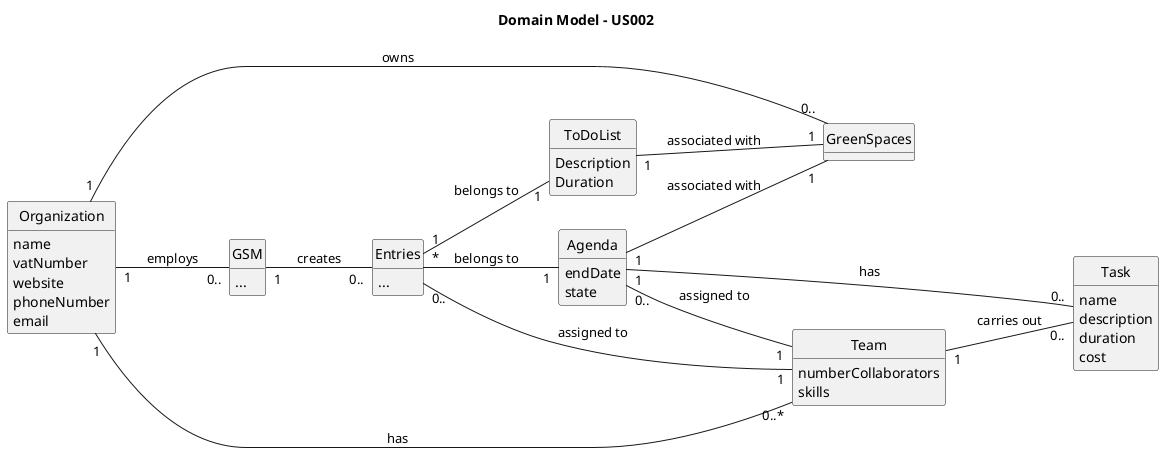 @startuml
skinparam monochrome true
skinparam packageStyle rectangle
skinparam shadowing false
skinparam classAttributeIconSize 0
hide circle
hide methods

title Domain Model - US002

left to right direction

class Organization {
name
vatNumber
website
phoneNumber
email
}

class GSM {
...
}

class GreenSpaces {
}

class Task {
name
description
duration
cost
}

class Agenda {
endDate
state
}

class Team {
numberCollaborators
skills
}

class ToDoList {
Description
Duration
}

class Entries {
...
}

Organization "1" -- "0.." GreenSpaces : owns
Organization "1" -- "0.." GSM : employs
Organization "1" -- "0..*" Team : has

GSM "1" -- "0.." Entries : creates
Entries "1" -- "1" ToDoList : belongs to
Entries "*" -- "1" Agenda : belongs to

Agenda "1" -- "0.." Task : has
Agenda "1" -- "1" GreenSpaces : associated with
Agenda "0.." -- "1" Team : assigned to

ToDoList "1" -- "1" GreenSpaces : associated with

Team "1" -- "0.." Task : carries out
Team "1" -- "0.." Entries : assigned to

@enduml